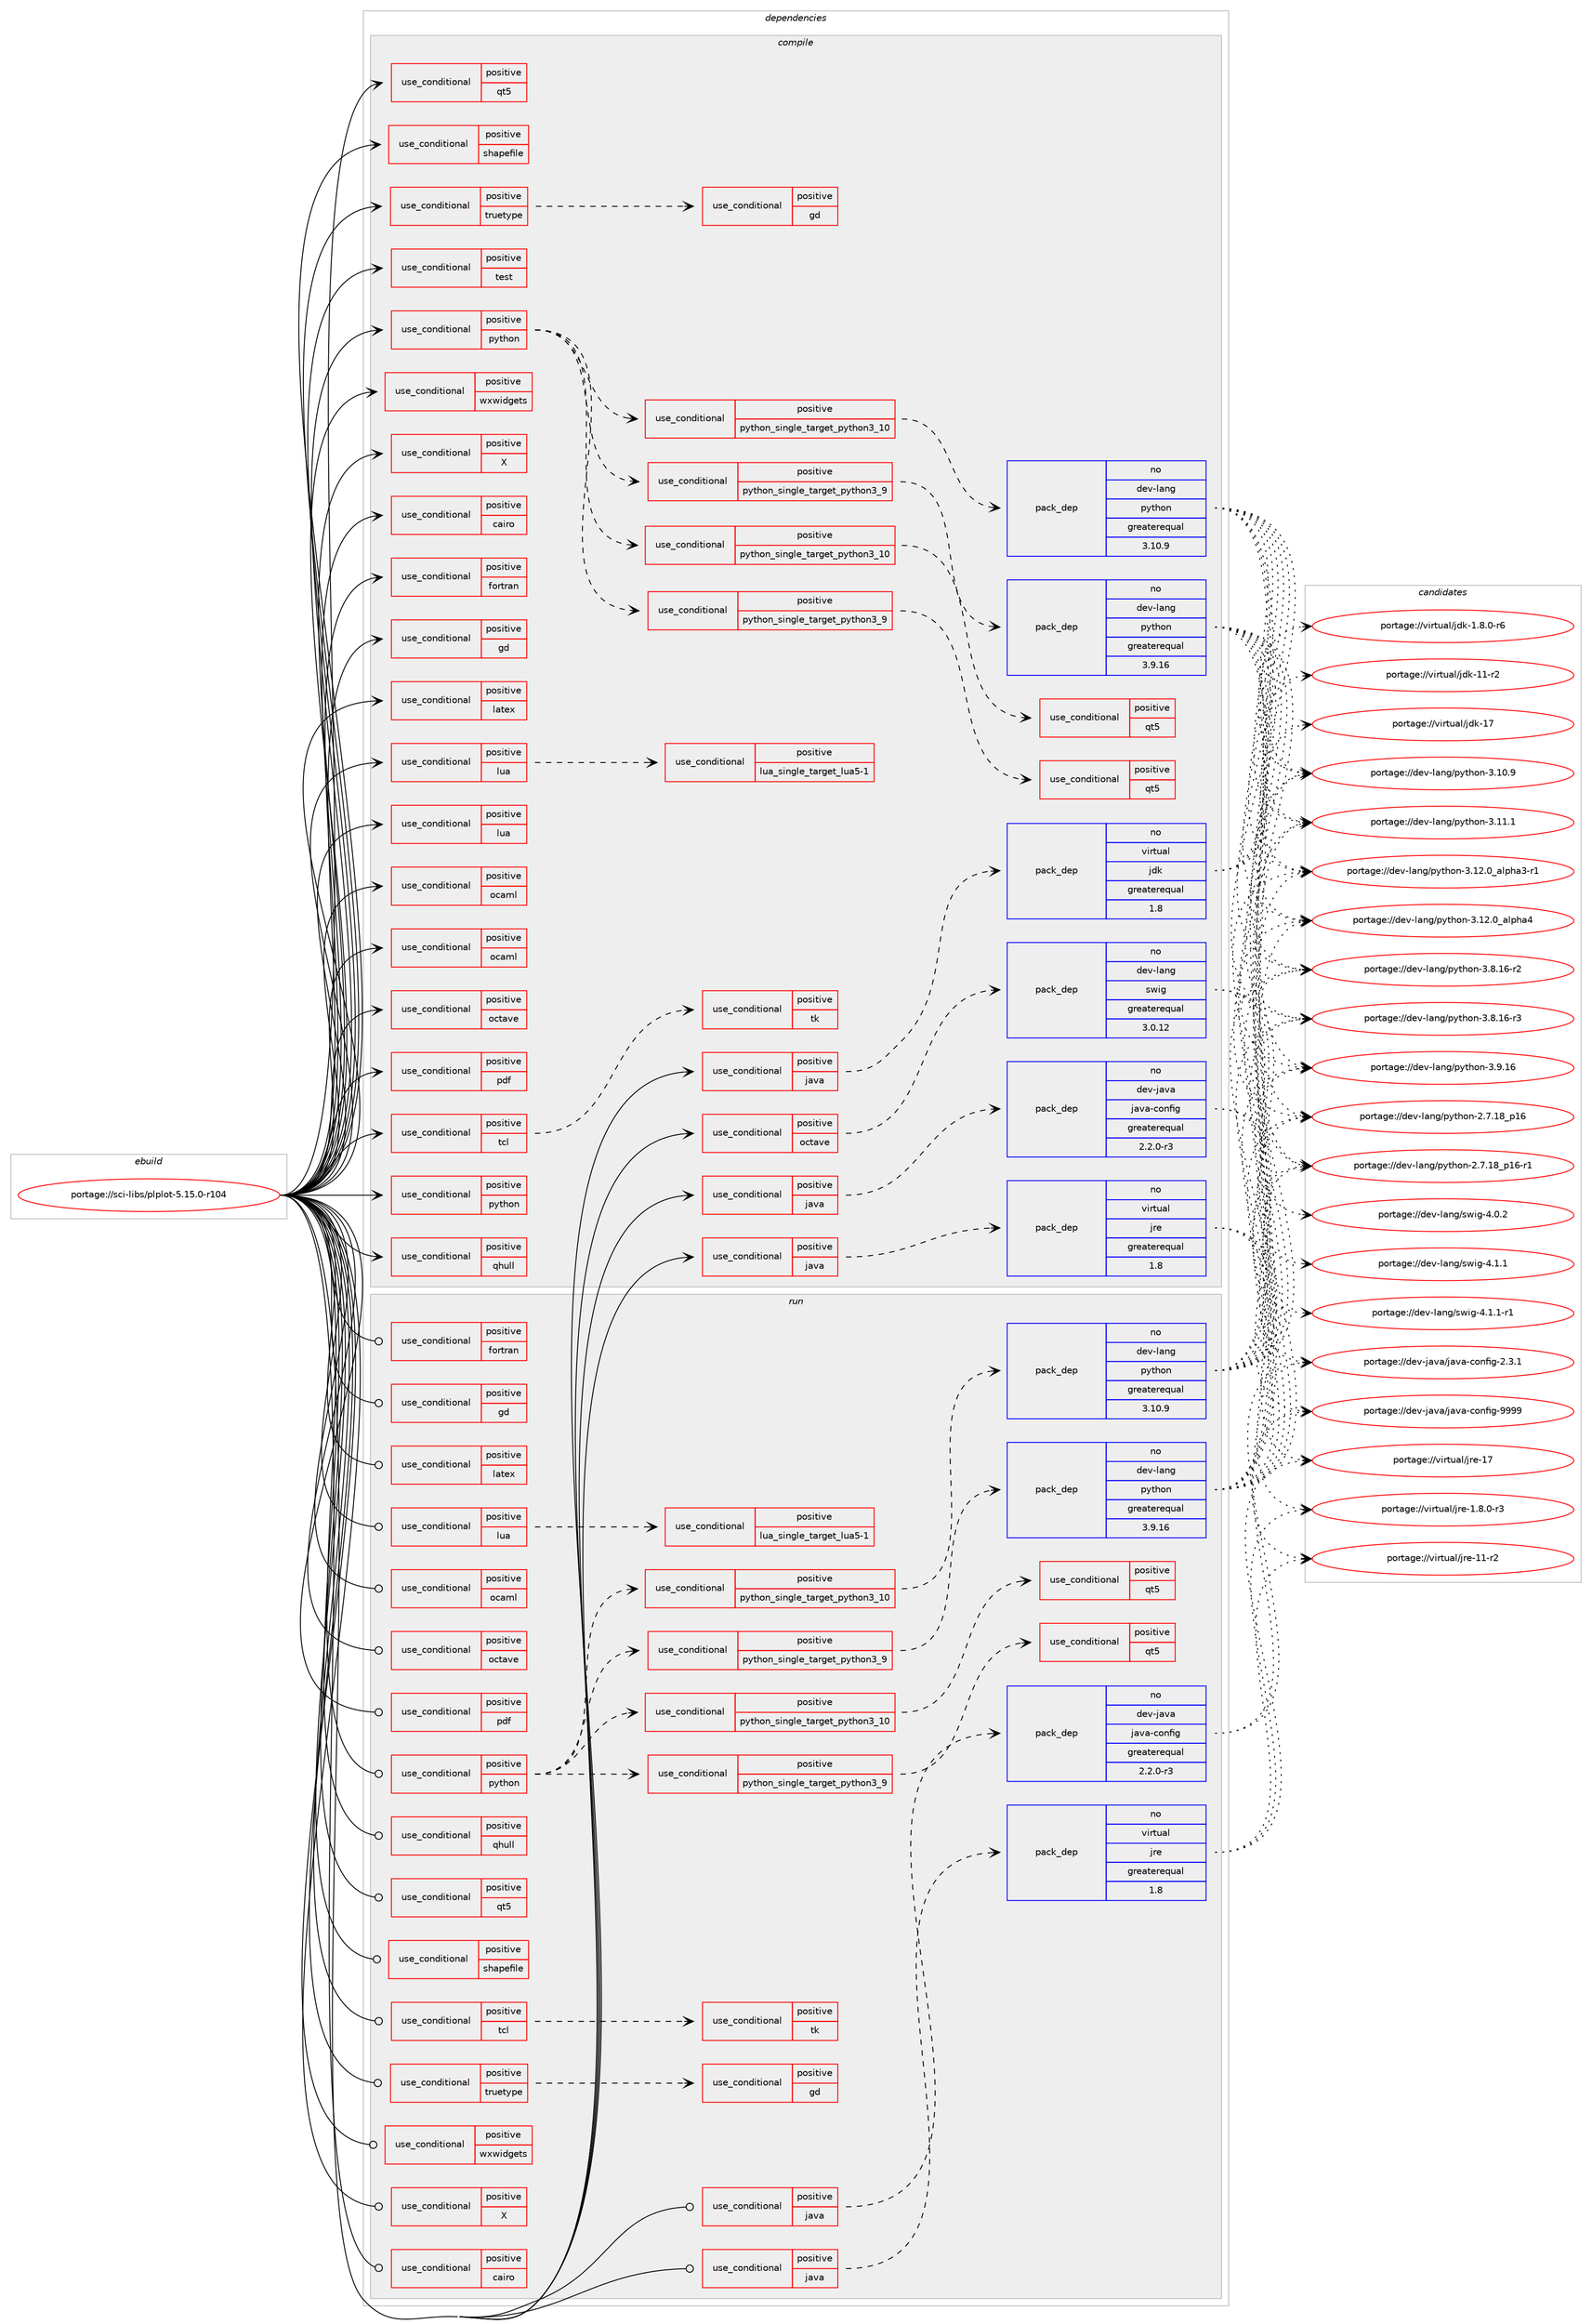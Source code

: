digraph prolog {

# *************
# Graph options
# *************

newrank=true;
concentrate=true;
compound=true;
graph [rankdir=LR,fontname=Helvetica,fontsize=10,ranksep=1.5];#, ranksep=2.5, nodesep=0.2];
edge  [arrowhead=vee];
node  [fontname=Helvetica,fontsize=10];

# **********
# The ebuild
# **********

subgraph cluster_leftcol {
color=gray;
rank=same;
label=<<i>ebuild</i>>;
id [label="portage://sci-libs/plplot-5.15.0-r104", color=red, width=4, href="../sci-libs/plplot-5.15.0-r104.svg"];
}

# ****************
# The dependencies
# ****************

subgraph cluster_midcol {
color=gray;
label=<<i>dependencies</i>>;
subgraph cluster_compile {
fillcolor="#eeeeee";
style=filled;
label=<<i>compile</i>>;
subgraph cond2614 {
dependency4078 [label=<<TABLE BORDER="0" CELLBORDER="1" CELLSPACING="0" CELLPADDING="4"><TR><TD ROWSPAN="3" CELLPADDING="10">use_conditional</TD></TR><TR><TD>positive</TD></TR><TR><TD>X</TD></TR></TABLE>>, shape=none, color=red];
# *** BEGIN UNKNOWN DEPENDENCY TYPE (TODO) ***
# dependency4078 -> package_dependency(portage://sci-libs/plplot-5.15.0-r104,install,no,x11-libs,libX11,none,[,,],[slot(0),equal],[])
# *** END UNKNOWN DEPENDENCY TYPE (TODO) ***

# *** BEGIN UNKNOWN DEPENDENCY TYPE (TODO) ***
# dependency4078 -> package_dependency(portage://sci-libs/plplot-5.15.0-r104,install,no,x11-libs,libXau,none,[,,],[slot(0),equal],[])
# *** END UNKNOWN DEPENDENCY TYPE (TODO) ***

# *** BEGIN UNKNOWN DEPENDENCY TYPE (TODO) ***
# dependency4078 -> package_dependency(portage://sci-libs/plplot-5.15.0-r104,install,no,x11-libs,libXdmcp,none,[,,],[slot(0),equal],[])
# *** END UNKNOWN DEPENDENCY TYPE (TODO) ***

}
id:e -> dependency4078:w [weight=20,style="solid",arrowhead="vee"];
subgraph cond2615 {
dependency4079 [label=<<TABLE BORDER="0" CELLBORDER="1" CELLSPACING="0" CELLPADDING="4"><TR><TD ROWSPAN="3" CELLPADDING="10">use_conditional</TD></TR><TR><TD>positive</TD></TR><TR><TD>cairo</TD></TR></TABLE>>, shape=none, color=red];
# *** BEGIN UNKNOWN DEPENDENCY TYPE (TODO) ***
# dependency4079 -> package_dependency(portage://sci-libs/plplot-5.15.0-r104,install,no,x11-libs,cairo,none,[,,],[slot(0),equal],[use(optenable(svg),positive),use(enable(X),none)])
# *** END UNKNOWN DEPENDENCY TYPE (TODO) ***

}
id:e -> dependency4079:w [weight=20,style="solid",arrowhead="vee"];
subgraph cond2616 {
dependency4080 [label=<<TABLE BORDER="0" CELLBORDER="1" CELLSPACING="0" CELLPADDING="4"><TR><TD ROWSPAN="3" CELLPADDING="10">use_conditional</TD></TR><TR><TD>positive</TD></TR><TR><TD>fortran</TD></TR></TABLE>>, shape=none, color=red];
# *** BEGIN UNKNOWN DEPENDENCY TYPE (TODO) ***
# dependency4080 -> package_dependency(portage://sci-libs/plplot-5.15.0-r104,install,no,virtual,fortran,none,[,,],[],[])
# *** END UNKNOWN DEPENDENCY TYPE (TODO) ***

}
id:e -> dependency4080:w [weight=20,style="solid",arrowhead="vee"];
subgraph cond2617 {
dependency4081 [label=<<TABLE BORDER="0" CELLBORDER="1" CELLSPACING="0" CELLPADDING="4"><TR><TD ROWSPAN="3" CELLPADDING="10">use_conditional</TD></TR><TR><TD>positive</TD></TR><TR><TD>gd</TD></TR></TABLE>>, shape=none, color=red];
# *** BEGIN UNKNOWN DEPENDENCY TYPE (TODO) ***
# dependency4081 -> package_dependency(portage://sci-libs/plplot-5.15.0-r104,install,no,media-libs,gd,none,[,,],[slot(2),equal],[use(optenable(jpeg),none),use(optenable(png),none)])
# *** END UNKNOWN DEPENDENCY TYPE (TODO) ***

}
id:e -> dependency4081:w [weight=20,style="solid",arrowhead="vee"];
subgraph cond2618 {
dependency4082 [label=<<TABLE BORDER="0" CELLBORDER="1" CELLSPACING="0" CELLPADDING="4"><TR><TD ROWSPAN="3" CELLPADDING="10">use_conditional</TD></TR><TR><TD>positive</TD></TR><TR><TD>java</TD></TR></TABLE>>, shape=none, color=red];
subgraph pack1412 {
dependency4083 [label=<<TABLE BORDER="0" CELLBORDER="1" CELLSPACING="0" CELLPADDING="4" WIDTH="220"><TR><TD ROWSPAN="6" CELLPADDING="30">pack_dep</TD></TR><TR><TD WIDTH="110">no</TD></TR><TR><TD>dev-java</TD></TR><TR><TD>java-config</TD></TR><TR><TD>greaterequal</TD></TR><TR><TD>2.2.0-r3</TD></TR></TABLE>>, shape=none, color=blue];
}
dependency4082:e -> dependency4083:w [weight=20,style="dashed",arrowhead="vee"];
}
id:e -> dependency4082:w [weight=20,style="solid",arrowhead="vee"];
subgraph cond2619 {
dependency4084 [label=<<TABLE BORDER="0" CELLBORDER="1" CELLSPACING="0" CELLPADDING="4"><TR><TD ROWSPAN="3" CELLPADDING="10">use_conditional</TD></TR><TR><TD>positive</TD></TR><TR><TD>java</TD></TR></TABLE>>, shape=none, color=red];
subgraph pack1413 {
dependency4085 [label=<<TABLE BORDER="0" CELLBORDER="1" CELLSPACING="0" CELLPADDING="4" WIDTH="220"><TR><TD ROWSPAN="6" CELLPADDING="30">pack_dep</TD></TR><TR><TD WIDTH="110">no</TD></TR><TR><TD>virtual</TD></TR><TR><TD>jdk</TD></TR><TR><TD>greaterequal</TD></TR><TR><TD>1.8</TD></TR></TABLE>>, shape=none, color=blue];
}
dependency4084:e -> dependency4085:w [weight=20,style="dashed",arrowhead="vee"];
# *** BEGIN UNKNOWN DEPENDENCY TYPE (TODO) ***
# dependency4084 -> package_dependency(portage://sci-libs/plplot-5.15.0-r104,install,no,dev-lang,swig,none,[,,],[],[])
# *** END UNKNOWN DEPENDENCY TYPE (TODO) ***

}
id:e -> dependency4084:w [weight=20,style="solid",arrowhead="vee"];
subgraph cond2620 {
dependency4086 [label=<<TABLE BORDER="0" CELLBORDER="1" CELLSPACING="0" CELLPADDING="4"><TR><TD ROWSPAN="3" CELLPADDING="10">use_conditional</TD></TR><TR><TD>positive</TD></TR><TR><TD>java</TD></TR></TABLE>>, shape=none, color=red];
subgraph pack1414 {
dependency4087 [label=<<TABLE BORDER="0" CELLBORDER="1" CELLSPACING="0" CELLPADDING="4" WIDTH="220"><TR><TD ROWSPAN="6" CELLPADDING="30">pack_dep</TD></TR><TR><TD WIDTH="110">no</TD></TR><TR><TD>virtual</TD></TR><TR><TD>jre</TD></TR><TR><TD>greaterequal</TD></TR><TR><TD>1.8</TD></TR></TABLE>>, shape=none, color=blue];
}
dependency4086:e -> dependency4087:w [weight=20,style="dashed",arrowhead="vee"];
}
id:e -> dependency4086:w [weight=20,style="solid",arrowhead="vee"];
subgraph cond2621 {
dependency4088 [label=<<TABLE BORDER="0" CELLBORDER="1" CELLSPACING="0" CELLPADDING="4"><TR><TD ROWSPAN="3" CELLPADDING="10">use_conditional</TD></TR><TR><TD>positive</TD></TR><TR><TD>latex</TD></TR></TABLE>>, shape=none, color=red];
# *** BEGIN UNKNOWN DEPENDENCY TYPE (TODO) ***
# dependency4088 -> package_dependency(portage://sci-libs/plplot-5.15.0-r104,install,no,app-text,ghostscript-gpl,none,[,,],[],[])
# *** END UNKNOWN DEPENDENCY TYPE (TODO) ***

# *** BEGIN UNKNOWN DEPENDENCY TYPE (TODO) ***
# dependency4088 -> package_dependency(portage://sci-libs/plplot-5.15.0-r104,install,no,virtual,latex-base,none,[,,],[],[])
# *** END UNKNOWN DEPENDENCY TYPE (TODO) ***

}
id:e -> dependency4088:w [weight=20,style="solid",arrowhead="vee"];
subgraph cond2622 {
dependency4089 [label=<<TABLE BORDER="0" CELLBORDER="1" CELLSPACING="0" CELLPADDING="4"><TR><TD ROWSPAN="3" CELLPADDING="10">use_conditional</TD></TR><TR><TD>positive</TD></TR><TR><TD>lua</TD></TR></TABLE>>, shape=none, color=red];
subgraph cond2623 {
dependency4090 [label=<<TABLE BORDER="0" CELLBORDER="1" CELLSPACING="0" CELLPADDING="4"><TR><TD ROWSPAN="3" CELLPADDING="10">use_conditional</TD></TR><TR><TD>positive</TD></TR><TR><TD>lua_single_target_lua5-1</TD></TR></TABLE>>, shape=none, color=red];
# *** BEGIN UNKNOWN DEPENDENCY TYPE (TODO) ***
# dependency4090 -> package_dependency(portage://sci-libs/plplot-5.15.0-r104,install,no,dev-lang,lua,none,[,,],[slot(5.1)],[])
# *** END UNKNOWN DEPENDENCY TYPE (TODO) ***

}
dependency4089:e -> dependency4090:w [weight=20,style="dashed",arrowhead="vee"];
}
id:e -> dependency4089:w [weight=20,style="solid",arrowhead="vee"];
subgraph cond2624 {
dependency4091 [label=<<TABLE BORDER="0" CELLBORDER="1" CELLSPACING="0" CELLPADDING="4"><TR><TD ROWSPAN="3" CELLPADDING="10">use_conditional</TD></TR><TR><TD>positive</TD></TR><TR><TD>lua</TD></TR></TABLE>>, shape=none, color=red];
# *** BEGIN UNKNOWN DEPENDENCY TYPE (TODO) ***
# dependency4091 -> package_dependency(portage://sci-libs/plplot-5.15.0-r104,install,no,dev-lang,swig,none,[,,],[],[])
# *** END UNKNOWN DEPENDENCY TYPE (TODO) ***

}
id:e -> dependency4091:w [weight=20,style="solid",arrowhead="vee"];
subgraph cond2625 {
dependency4092 [label=<<TABLE BORDER="0" CELLBORDER="1" CELLSPACING="0" CELLPADDING="4"><TR><TD ROWSPAN="3" CELLPADDING="10">use_conditional</TD></TR><TR><TD>positive</TD></TR><TR><TD>ocaml</TD></TR></TABLE>>, shape=none, color=red];
# *** BEGIN UNKNOWN DEPENDENCY TYPE (TODO) ***
# dependency4092 -> package_dependency(portage://sci-libs/plplot-5.15.0-r104,install,no,dev-lang,ocaml,none,[,,],any_same_slot,[])
# *** END UNKNOWN DEPENDENCY TYPE (TODO) ***

# *** BEGIN UNKNOWN DEPENDENCY TYPE (TODO) ***
# dependency4092 -> package_dependency(portage://sci-libs/plplot-5.15.0-r104,install,no,dev-ml,camlidl,none,[,,],any_same_slot,[])
# *** END UNKNOWN DEPENDENCY TYPE (TODO) ***

}
id:e -> dependency4092:w [weight=20,style="solid",arrowhead="vee"];
subgraph cond2626 {
dependency4093 [label=<<TABLE BORDER="0" CELLBORDER="1" CELLSPACING="0" CELLPADDING="4"><TR><TD ROWSPAN="3" CELLPADDING="10">use_conditional</TD></TR><TR><TD>positive</TD></TR><TR><TD>ocaml</TD></TR></TABLE>>, shape=none, color=red];
# *** BEGIN UNKNOWN DEPENDENCY TYPE (TODO) ***
# dependency4093 -> package_dependency(portage://sci-libs/plplot-5.15.0-r104,install,no,dev-ml,findlib,none,[,,],[],[])
# *** END UNKNOWN DEPENDENCY TYPE (TODO) ***

}
id:e -> dependency4093:w [weight=20,style="solid",arrowhead="vee"];
subgraph cond2627 {
dependency4094 [label=<<TABLE BORDER="0" CELLBORDER="1" CELLSPACING="0" CELLPADDING="4"><TR><TD ROWSPAN="3" CELLPADDING="10">use_conditional</TD></TR><TR><TD>positive</TD></TR><TR><TD>octave</TD></TR></TABLE>>, shape=none, color=red];
subgraph pack1415 {
dependency4095 [label=<<TABLE BORDER="0" CELLBORDER="1" CELLSPACING="0" CELLPADDING="4" WIDTH="220"><TR><TD ROWSPAN="6" CELLPADDING="30">pack_dep</TD></TR><TR><TD WIDTH="110">no</TD></TR><TR><TD>dev-lang</TD></TR><TR><TD>swig</TD></TR><TR><TD>greaterequal</TD></TR><TR><TD>3.0.12</TD></TR></TABLE>>, shape=none, color=blue];
}
dependency4094:e -> dependency4095:w [weight=20,style="dashed",arrowhead="vee"];
}
id:e -> dependency4094:w [weight=20,style="solid",arrowhead="vee"];
subgraph cond2628 {
dependency4096 [label=<<TABLE BORDER="0" CELLBORDER="1" CELLSPACING="0" CELLPADDING="4"><TR><TD ROWSPAN="3" CELLPADDING="10">use_conditional</TD></TR><TR><TD>positive</TD></TR><TR><TD>octave</TD></TR></TABLE>>, shape=none, color=red];
# *** BEGIN UNKNOWN DEPENDENCY TYPE (TODO) ***
# dependency4096 -> package_dependency(portage://sci-libs/plplot-5.15.0-r104,install,no,sci-mathematics,octave,none,[,,],[slot(0),equal],[])
# *** END UNKNOWN DEPENDENCY TYPE (TODO) ***

}
id:e -> dependency4096:w [weight=20,style="solid",arrowhead="vee"];
subgraph cond2629 {
dependency4097 [label=<<TABLE BORDER="0" CELLBORDER="1" CELLSPACING="0" CELLPADDING="4"><TR><TD ROWSPAN="3" CELLPADDING="10">use_conditional</TD></TR><TR><TD>positive</TD></TR><TR><TD>pdf</TD></TR></TABLE>>, shape=none, color=red];
# *** BEGIN UNKNOWN DEPENDENCY TYPE (TODO) ***
# dependency4097 -> package_dependency(portage://sci-libs/plplot-5.15.0-r104,install,no,media-libs,libharu,none,[,,],[slot(0),equal],[])
# *** END UNKNOWN DEPENDENCY TYPE (TODO) ***

}
id:e -> dependency4097:w [weight=20,style="solid",arrowhead="vee"];
subgraph cond2630 {
dependency4098 [label=<<TABLE BORDER="0" CELLBORDER="1" CELLSPACING="0" CELLPADDING="4"><TR><TD ROWSPAN="3" CELLPADDING="10">use_conditional</TD></TR><TR><TD>positive</TD></TR><TR><TD>python</TD></TR></TABLE>>, shape=none, color=red];
subgraph cond2631 {
dependency4099 [label=<<TABLE BORDER="0" CELLBORDER="1" CELLSPACING="0" CELLPADDING="4"><TR><TD ROWSPAN="3" CELLPADDING="10">use_conditional</TD></TR><TR><TD>positive</TD></TR><TR><TD>python_single_target_python3_9</TD></TR></TABLE>>, shape=none, color=red];
subgraph pack1416 {
dependency4100 [label=<<TABLE BORDER="0" CELLBORDER="1" CELLSPACING="0" CELLPADDING="4" WIDTH="220"><TR><TD ROWSPAN="6" CELLPADDING="30">pack_dep</TD></TR><TR><TD WIDTH="110">no</TD></TR><TR><TD>dev-lang</TD></TR><TR><TD>python</TD></TR><TR><TD>greaterequal</TD></TR><TR><TD>3.9.16</TD></TR></TABLE>>, shape=none, color=blue];
}
dependency4099:e -> dependency4100:w [weight=20,style="dashed",arrowhead="vee"];
}
dependency4098:e -> dependency4099:w [weight=20,style="dashed",arrowhead="vee"];
subgraph cond2632 {
dependency4101 [label=<<TABLE BORDER="0" CELLBORDER="1" CELLSPACING="0" CELLPADDING="4"><TR><TD ROWSPAN="3" CELLPADDING="10">use_conditional</TD></TR><TR><TD>positive</TD></TR><TR><TD>python_single_target_python3_10</TD></TR></TABLE>>, shape=none, color=red];
subgraph pack1417 {
dependency4102 [label=<<TABLE BORDER="0" CELLBORDER="1" CELLSPACING="0" CELLPADDING="4" WIDTH="220"><TR><TD ROWSPAN="6" CELLPADDING="30">pack_dep</TD></TR><TR><TD WIDTH="110">no</TD></TR><TR><TD>dev-lang</TD></TR><TR><TD>python</TD></TR><TR><TD>greaterequal</TD></TR><TR><TD>3.10.9</TD></TR></TABLE>>, shape=none, color=blue];
}
dependency4101:e -> dependency4102:w [weight=20,style="dashed",arrowhead="vee"];
}
dependency4098:e -> dependency4101:w [weight=20,style="dashed",arrowhead="vee"];
subgraph cond2633 {
dependency4103 [label=<<TABLE BORDER="0" CELLBORDER="1" CELLSPACING="0" CELLPADDING="4"><TR><TD ROWSPAN="3" CELLPADDING="10">use_conditional</TD></TR><TR><TD>positive</TD></TR><TR><TD>python_single_target_python3_9</TD></TR></TABLE>>, shape=none, color=red];
# *** BEGIN UNKNOWN DEPENDENCY TYPE (TODO) ***
# dependency4103 -> package_dependency(portage://sci-libs/plplot-5.15.0-r104,install,no,dev-python,numpy,none,[,,],[],[use(enable(python_targets_python3_9),negative)])
# *** END UNKNOWN DEPENDENCY TYPE (TODO) ***

subgraph cond2634 {
dependency4104 [label=<<TABLE BORDER="0" CELLBORDER="1" CELLSPACING="0" CELLPADDING="4"><TR><TD ROWSPAN="3" CELLPADDING="10">use_conditional</TD></TR><TR><TD>positive</TD></TR><TR><TD>qt5</TD></TR></TABLE>>, shape=none, color=red];
# *** BEGIN UNKNOWN DEPENDENCY TYPE (TODO) ***
# dependency4104 -> package_dependency(portage://sci-libs/plplot-5.15.0-r104,install,no,dev-python,PyQt5,none,[,,],[],[use(enable(python_targets_python3_9),negative)])
# *** END UNKNOWN DEPENDENCY TYPE (TODO) ***

}
dependency4103:e -> dependency4104:w [weight=20,style="dashed",arrowhead="vee"];
}
dependency4098:e -> dependency4103:w [weight=20,style="dashed",arrowhead="vee"];
subgraph cond2635 {
dependency4105 [label=<<TABLE BORDER="0" CELLBORDER="1" CELLSPACING="0" CELLPADDING="4"><TR><TD ROWSPAN="3" CELLPADDING="10">use_conditional</TD></TR><TR><TD>positive</TD></TR><TR><TD>python_single_target_python3_10</TD></TR></TABLE>>, shape=none, color=red];
# *** BEGIN UNKNOWN DEPENDENCY TYPE (TODO) ***
# dependency4105 -> package_dependency(portage://sci-libs/plplot-5.15.0-r104,install,no,dev-python,numpy,none,[,,],[],[use(enable(python_targets_python3_10),negative)])
# *** END UNKNOWN DEPENDENCY TYPE (TODO) ***

subgraph cond2636 {
dependency4106 [label=<<TABLE BORDER="0" CELLBORDER="1" CELLSPACING="0" CELLPADDING="4"><TR><TD ROWSPAN="3" CELLPADDING="10">use_conditional</TD></TR><TR><TD>positive</TD></TR><TR><TD>qt5</TD></TR></TABLE>>, shape=none, color=red];
# *** BEGIN UNKNOWN DEPENDENCY TYPE (TODO) ***
# dependency4106 -> package_dependency(portage://sci-libs/plplot-5.15.0-r104,install,no,dev-python,PyQt5,none,[,,],[],[use(enable(python_targets_python3_10),negative)])
# *** END UNKNOWN DEPENDENCY TYPE (TODO) ***

}
dependency4105:e -> dependency4106:w [weight=20,style="dashed",arrowhead="vee"];
}
dependency4098:e -> dependency4105:w [weight=20,style="dashed",arrowhead="vee"];
}
id:e -> dependency4098:w [weight=20,style="solid",arrowhead="vee"];
subgraph cond2637 {
dependency4107 [label=<<TABLE BORDER="0" CELLBORDER="1" CELLSPACING="0" CELLPADDING="4"><TR><TD ROWSPAN="3" CELLPADDING="10">use_conditional</TD></TR><TR><TD>positive</TD></TR><TR><TD>python</TD></TR></TABLE>>, shape=none, color=red];
# *** BEGIN UNKNOWN DEPENDENCY TYPE (TODO) ***
# dependency4107 -> package_dependency(portage://sci-libs/plplot-5.15.0-r104,install,no,dev-lang,swig,none,[,,],[],[])
# *** END UNKNOWN DEPENDENCY TYPE (TODO) ***

}
id:e -> dependency4107:w [weight=20,style="solid",arrowhead="vee"];
subgraph cond2638 {
dependency4108 [label=<<TABLE BORDER="0" CELLBORDER="1" CELLSPACING="0" CELLPADDING="4"><TR><TD ROWSPAN="3" CELLPADDING="10">use_conditional</TD></TR><TR><TD>positive</TD></TR><TR><TD>qhull</TD></TR></TABLE>>, shape=none, color=red];
# *** BEGIN UNKNOWN DEPENDENCY TYPE (TODO) ***
# dependency4108 -> package_dependency(portage://sci-libs/plplot-5.15.0-r104,install,no,media-libs,qhull,none,[,,],[slot(0),equal],[])
# *** END UNKNOWN DEPENDENCY TYPE (TODO) ***

}
id:e -> dependency4108:w [weight=20,style="solid",arrowhead="vee"];
subgraph cond2639 {
dependency4109 [label=<<TABLE BORDER="0" CELLBORDER="1" CELLSPACING="0" CELLPADDING="4"><TR><TD ROWSPAN="3" CELLPADDING="10">use_conditional</TD></TR><TR><TD>positive</TD></TR><TR><TD>qt5</TD></TR></TABLE>>, shape=none, color=red];
# *** BEGIN UNKNOWN DEPENDENCY TYPE (TODO) ***
# dependency4109 -> package_dependency(portage://sci-libs/plplot-5.15.0-r104,install,no,dev-qt,qtgui,none,[,,],[slot(5)],[])
# *** END UNKNOWN DEPENDENCY TYPE (TODO) ***

# *** BEGIN UNKNOWN DEPENDENCY TYPE (TODO) ***
# dependency4109 -> package_dependency(portage://sci-libs/plplot-5.15.0-r104,install,no,dev-qt,qtsvg,none,[,,],[slot(5)],[])
# *** END UNKNOWN DEPENDENCY TYPE (TODO) ***

# *** BEGIN UNKNOWN DEPENDENCY TYPE (TODO) ***
# dependency4109 -> package_dependency(portage://sci-libs/plplot-5.15.0-r104,install,no,dev-qt,qtprintsupport,none,[,,],[slot(5)],[])
# *** END UNKNOWN DEPENDENCY TYPE (TODO) ***

}
id:e -> dependency4109:w [weight=20,style="solid",arrowhead="vee"];
subgraph cond2640 {
dependency4110 [label=<<TABLE BORDER="0" CELLBORDER="1" CELLSPACING="0" CELLPADDING="4"><TR><TD ROWSPAN="3" CELLPADDING="10">use_conditional</TD></TR><TR><TD>positive</TD></TR><TR><TD>shapefile</TD></TR></TABLE>>, shape=none, color=red];
# *** BEGIN UNKNOWN DEPENDENCY TYPE (TODO) ***
# dependency4110 -> package_dependency(portage://sci-libs/plplot-5.15.0-r104,install,no,sci-libs,shapelib,none,[,,],[slot(0),equal],[])
# *** END UNKNOWN DEPENDENCY TYPE (TODO) ***

}
id:e -> dependency4110:w [weight=20,style="solid",arrowhead="vee"];
subgraph cond2641 {
dependency4111 [label=<<TABLE BORDER="0" CELLBORDER="1" CELLSPACING="0" CELLPADDING="4"><TR><TD ROWSPAN="3" CELLPADDING="10">use_conditional</TD></TR><TR><TD>positive</TD></TR><TR><TD>tcl</TD></TR></TABLE>>, shape=none, color=red];
# *** BEGIN UNKNOWN DEPENDENCY TYPE (TODO) ***
# dependency4111 -> package_dependency(portage://sci-libs/plplot-5.15.0-r104,install,no,dev-lang,tcl,none,[,,],[slot(0),equal],[])
# *** END UNKNOWN DEPENDENCY TYPE (TODO) ***

# *** BEGIN UNKNOWN DEPENDENCY TYPE (TODO) ***
# dependency4111 -> package_dependency(portage://sci-libs/plplot-5.15.0-r104,install,no,dev-tcltk,itcl,none,[,,],[slot(0),equal],[])
# *** END UNKNOWN DEPENDENCY TYPE (TODO) ***

subgraph cond2642 {
dependency4112 [label=<<TABLE BORDER="0" CELLBORDER="1" CELLSPACING="0" CELLPADDING="4"><TR><TD ROWSPAN="3" CELLPADDING="10">use_conditional</TD></TR><TR><TD>positive</TD></TR><TR><TD>tk</TD></TR></TABLE>>, shape=none, color=red];
# *** BEGIN UNKNOWN DEPENDENCY TYPE (TODO) ***
# dependency4112 -> package_dependency(portage://sci-libs/plplot-5.15.0-r104,install,no,dev-lang,tk,none,[,,],[slot(0),equal],[])
# *** END UNKNOWN DEPENDENCY TYPE (TODO) ***

# *** BEGIN UNKNOWN DEPENDENCY TYPE (TODO) ***
# dependency4112 -> package_dependency(portage://sci-libs/plplot-5.15.0-r104,install,no,dev-tcltk,itk,none,[,,],[],[])
# *** END UNKNOWN DEPENDENCY TYPE (TODO) ***

}
dependency4111:e -> dependency4112:w [weight=20,style="dashed",arrowhead="vee"];
}
id:e -> dependency4111:w [weight=20,style="solid",arrowhead="vee"];
subgraph cond2643 {
dependency4113 [label=<<TABLE BORDER="0" CELLBORDER="1" CELLSPACING="0" CELLPADDING="4"><TR><TD ROWSPAN="3" CELLPADDING="10">use_conditional</TD></TR><TR><TD>positive</TD></TR><TR><TD>test</TD></TR></TABLE>>, shape=none, color=red];
# *** BEGIN UNKNOWN DEPENDENCY TYPE (TODO) ***
# dependency4113 -> package_dependency(portage://sci-libs/plplot-5.15.0-r104,install,no,media-fonts,font-misc-misc,none,[,,],[],[])
# *** END UNKNOWN DEPENDENCY TYPE (TODO) ***

# *** BEGIN UNKNOWN DEPENDENCY TYPE (TODO) ***
# dependency4113 -> package_dependency(portage://sci-libs/plplot-5.15.0-r104,install,no,media-fonts,font-cursor-misc,none,[,,],[],[])
# *** END UNKNOWN DEPENDENCY TYPE (TODO) ***

}
id:e -> dependency4113:w [weight=20,style="solid",arrowhead="vee"];
subgraph cond2644 {
dependency4114 [label=<<TABLE BORDER="0" CELLBORDER="1" CELLSPACING="0" CELLPADDING="4"><TR><TD ROWSPAN="3" CELLPADDING="10">use_conditional</TD></TR><TR><TD>positive</TD></TR><TR><TD>truetype</TD></TR></TABLE>>, shape=none, color=red];
# *** BEGIN UNKNOWN DEPENDENCY TYPE (TODO) ***
# dependency4114 -> package_dependency(portage://sci-libs/plplot-5.15.0-r104,install,no,media-fonts,freefont,none,[,,],[],[])
# *** END UNKNOWN DEPENDENCY TYPE (TODO) ***

# *** BEGIN UNKNOWN DEPENDENCY TYPE (TODO) ***
# dependency4114 -> package_dependency(portage://sci-libs/plplot-5.15.0-r104,install,no,media-libs,lasi,none,[,,],[slot(0),equal],[])
# *** END UNKNOWN DEPENDENCY TYPE (TODO) ***

subgraph cond2645 {
dependency4115 [label=<<TABLE BORDER="0" CELLBORDER="1" CELLSPACING="0" CELLPADDING="4"><TR><TD ROWSPAN="3" CELLPADDING="10">use_conditional</TD></TR><TR><TD>positive</TD></TR><TR><TD>gd</TD></TR></TABLE>>, shape=none, color=red];
# *** BEGIN UNKNOWN DEPENDENCY TYPE (TODO) ***
# dependency4115 -> package_dependency(portage://sci-libs/plplot-5.15.0-r104,install,no,media-libs,gd,none,[,,],[slot(2),equal],[use(enable(truetype),none)])
# *** END UNKNOWN DEPENDENCY TYPE (TODO) ***

}
dependency4114:e -> dependency4115:w [weight=20,style="dashed",arrowhead="vee"];
}
id:e -> dependency4114:w [weight=20,style="solid",arrowhead="vee"];
subgraph cond2646 {
dependency4116 [label=<<TABLE BORDER="0" CELLBORDER="1" CELLSPACING="0" CELLPADDING="4"><TR><TD ROWSPAN="3" CELLPADDING="10">use_conditional</TD></TR><TR><TD>positive</TD></TR><TR><TD>wxwidgets</TD></TR></TABLE>>, shape=none, color=red];
# *** BEGIN UNKNOWN DEPENDENCY TYPE (TODO) ***
# dependency4116 -> package_dependency(portage://sci-libs/plplot-5.15.0-r104,install,no,x11-libs,wxGTK,none,[,,],[slot(3.0-gtk3),equal],[use(enable(X),none)])
# *** END UNKNOWN DEPENDENCY TYPE (TODO) ***

# *** BEGIN UNKNOWN DEPENDENCY TYPE (TODO) ***
# dependency4116 -> package_dependency(portage://sci-libs/plplot-5.15.0-r104,install,no,x11-libs,agg,none,[,,],[slot(0),equal],[use(optenable(truetype),none)])
# *** END UNKNOWN DEPENDENCY TYPE (TODO) ***

}
id:e -> dependency4116:w [weight=20,style="solid",arrowhead="vee"];
# *** BEGIN UNKNOWN DEPENDENCY TYPE (TODO) ***
# id -> package_dependency(portage://sci-libs/plplot-5.15.0-r104,install,no,virtual,pkgconfig,none,[,,],[],[])
# *** END UNKNOWN DEPENDENCY TYPE (TODO) ***

}
subgraph cluster_compileandrun {
fillcolor="#eeeeee";
style=filled;
label=<<i>compile and run</i>>;
}
subgraph cluster_run {
fillcolor="#eeeeee";
style=filled;
label=<<i>run</i>>;
subgraph cond2647 {
dependency4117 [label=<<TABLE BORDER="0" CELLBORDER="1" CELLSPACING="0" CELLPADDING="4"><TR><TD ROWSPAN="3" CELLPADDING="10">use_conditional</TD></TR><TR><TD>positive</TD></TR><TR><TD>X</TD></TR></TABLE>>, shape=none, color=red];
# *** BEGIN UNKNOWN DEPENDENCY TYPE (TODO) ***
# dependency4117 -> package_dependency(portage://sci-libs/plplot-5.15.0-r104,run,no,x11-libs,libX11,none,[,,],[slot(0),equal],[])
# *** END UNKNOWN DEPENDENCY TYPE (TODO) ***

# *** BEGIN UNKNOWN DEPENDENCY TYPE (TODO) ***
# dependency4117 -> package_dependency(portage://sci-libs/plplot-5.15.0-r104,run,no,x11-libs,libXau,none,[,,],[slot(0),equal],[])
# *** END UNKNOWN DEPENDENCY TYPE (TODO) ***

# *** BEGIN UNKNOWN DEPENDENCY TYPE (TODO) ***
# dependency4117 -> package_dependency(portage://sci-libs/plplot-5.15.0-r104,run,no,x11-libs,libXdmcp,none,[,,],[slot(0),equal],[])
# *** END UNKNOWN DEPENDENCY TYPE (TODO) ***

}
id:e -> dependency4117:w [weight=20,style="solid",arrowhead="odot"];
subgraph cond2648 {
dependency4118 [label=<<TABLE BORDER="0" CELLBORDER="1" CELLSPACING="0" CELLPADDING="4"><TR><TD ROWSPAN="3" CELLPADDING="10">use_conditional</TD></TR><TR><TD>positive</TD></TR><TR><TD>cairo</TD></TR></TABLE>>, shape=none, color=red];
# *** BEGIN UNKNOWN DEPENDENCY TYPE (TODO) ***
# dependency4118 -> package_dependency(portage://sci-libs/plplot-5.15.0-r104,run,no,x11-libs,cairo,none,[,,],[slot(0),equal],[use(optenable(svg),positive),use(enable(X),none)])
# *** END UNKNOWN DEPENDENCY TYPE (TODO) ***

}
id:e -> dependency4118:w [weight=20,style="solid",arrowhead="odot"];
subgraph cond2649 {
dependency4119 [label=<<TABLE BORDER="0" CELLBORDER="1" CELLSPACING="0" CELLPADDING="4"><TR><TD ROWSPAN="3" CELLPADDING="10">use_conditional</TD></TR><TR><TD>positive</TD></TR><TR><TD>fortran</TD></TR></TABLE>>, shape=none, color=red];
# *** BEGIN UNKNOWN DEPENDENCY TYPE (TODO) ***
# dependency4119 -> package_dependency(portage://sci-libs/plplot-5.15.0-r104,run,no,virtual,fortran,none,[,,],[],[])
# *** END UNKNOWN DEPENDENCY TYPE (TODO) ***

}
id:e -> dependency4119:w [weight=20,style="solid",arrowhead="odot"];
subgraph cond2650 {
dependency4120 [label=<<TABLE BORDER="0" CELLBORDER="1" CELLSPACING="0" CELLPADDING="4"><TR><TD ROWSPAN="3" CELLPADDING="10">use_conditional</TD></TR><TR><TD>positive</TD></TR><TR><TD>gd</TD></TR></TABLE>>, shape=none, color=red];
# *** BEGIN UNKNOWN DEPENDENCY TYPE (TODO) ***
# dependency4120 -> package_dependency(portage://sci-libs/plplot-5.15.0-r104,run,no,media-libs,gd,none,[,,],[slot(2),equal],[use(optenable(jpeg),none),use(optenable(png),none)])
# *** END UNKNOWN DEPENDENCY TYPE (TODO) ***

}
id:e -> dependency4120:w [weight=20,style="solid",arrowhead="odot"];
subgraph cond2651 {
dependency4121 [label=<<TABLE BORDER="0" CELLBORDER="1" CELLSPACING="0" CELLPADDING="4"><TR><TD ROWSPAN="3" CELLPADDING="10">use_conditional</TD></TR><TR><TD>positive</TD></TR><TR><TD>java</TD></TR></TABLE>>, shape=none, color=red];
subgraph pack1418 {
dependency4122 [label=<<TABLE BORDER="0" CELLBORDER="1" CELLSPACING="0" CELLPADDING="4" WIDTH="220"><TR><TD ROWSPAN="6" CELLPADDING="30">pack_dep</TD></TR><TR><TD WIDTH="110">no</TD></TR><TR><TD>dev-java</TD></TR><TR><TD>java-config</TD></TR><TR><TD>greaterequal</TD></TR><TR><TD>2.2.0-r3</TD></TR></TABLE>>, shape=none, color=blue];
}
dependency4121:e -> dependency4122:w [weight=20,style="dashed",arrowhead="vee"];
}
id:e -> dependency4121:w [weight=20,style="solid",arrowhead="odot"];
subgraph cond2652 {
dependency4123 [label=<<TABLE BORDER="0" CELLBORDER="1" CELLSPACING="0" CELLPADDING="4"><TR><TD ROWSPAN="3" CELLPADDING="10">use_conditional</TD></TR><TR><TD>positive</TD></TR><TR><TD>java</TD></TR></TABLE>>, shape=none, color=red];
subgraph pack1419 {
dependency4124 [label=<<TABLE BORDER="0" CELLBORDER="1" CELLSPACING="0" CELLPADDING="4" WIDTH="220"><TR><TD ROWSPAN="6" CELLPADDING="30">pack_dep</TD></TR><TR><TD WIDTH="110">no</TD></TR><TR><TD>virtual</TD></TR><TR><TD>jre</TD></TR><TR><TD>greaterequal</TD></TR><TR><TD>1.8</TD></TR></TABLE>>, shape=none, color=blue];
}
dependency4123:e -> dependency4124:w [weight=20,style="dashed",arrowhead="vee"];
}
id:e -> dependency4123:w [weight=20,style="solid",arrowhead="odot"];
subgraph cond2653 {
dependency4125 [label=<<TABLE BORDER="0" CELLBORDER="1" CELLSPACING="0" CELLPADDING="4"><TR><TD ROWSPAN="3" CELLPADDING="10">use_conditional</TD></TR><TR><TD>positive</TD></TR><TR><TD>latex</TD></TR></TABLE>>, shape=none, color=red];
# *** BEGIN UNKNOWN DEPENDENCY TYPE (TODO) ***
# dependency4125 -> package_dependency(portage://sci-libs/plplot-5.15.0-r104,run,no,app-text,ghostscript-gpl,none,[,,],[],[])
# *** END UNKNOWN DEPENDENCY TYPE (TODO) ***

# *** BEGIN UNKNOWN DEPENDENCY TYPE (TODO) ***
# dependency4125 -> package_dependency(portage://sci-libs/plplot-5.15.0-r104,run,no,virtual,latex-base,none,[,,],[],[])
# *** END UNKNOWN DEPENDENCY TYPE (TODO) ***

}
id:e -> dependency4125:w [weight=20,style="solid",arrowhead="odot"];
subgraph cond2654 {
dependency4126 [label=<<TABLE BORDER="0" CELLBORDER="1" CELLSPACING="0" CELLPADDING="4"><TR><TD ROWSPAN="3" CELLPADDING="10">use_conditional</TD></TR><TR><TD>positive</TD></TR><TR><TD>lua</TD></TR></TABLE>>, shape=none, color=red];
subgraph cond2655 {
dependency4127 [label=<<TABLE BORDER="0" CELLBORDER="1" CELLSPACING="0" CELLPADDING="4"><TR><TD ROWSPAN="3" CELLPADDING="10">use_conditional</TD></TR><TR><TD>positive</TD></TR><TR><TD>lua_single_target_lua5-1</TD></TR></TABLE>>, shape=none, color=red];
# *** BEGIN UNKNOWN DEPENDENCY TYPE (TODO) ***
# dependency4127 -> package_dependency(portage://sci-libs/plplot-5.15.0-r104,run,no,dev-lang,lua,none,[,,],[slot(5.1)],[])
# *** END UNKNOWN DEPENDENCY TYPE (TODO) ***

}
dependency4126:e -> dependency4127:w [weight=20,style="dashed",arrowhead="vee"];
}
id:e -> dependency4126:w [weight=20,style="solid",arrowhead="odot"];
subgraph cond2656 {
dependency4128 [label=<<TABLE BORDER="0" CELLBORDER="1" CELLSPACING="0" CELLPADDING="4"><TR><TD ROWSPAN="3" CELLPADDING="10">use_conditional</TD></TR><TR><TD>positive</TD></TR><TR><TD>ocaml</TD></TR></TABLE>>, shape=none, color=red];
# *** BEGIN UNKNOWN DEPENDENCY TYPE (TODO) ***
# dependency4128 -> package_dependency(portage://sci-libs/plplot-5.15.0-r104,run,no,dev-lang,ocaml,none,[,,],any_same_slot,[])
# *** END UNKNOWN DEPENDENCY TYPE (TODO) ***

# *** BEGIN UNKNOWN DEPENDENCY TYPE (TODO) ***
# dependency4128 -> package_dependency(portage://sci-libs/plplot-5.15.0-r104,run,no,dev-ml,camlidl,none,[,,],any_same_slot,[])
# *** END UNKNOWN DEPENDENCY TYPE (TODO) ***

}
id:e -> dependency4128:w [weight=20,style="solid",arrowhead="odot"];
subgraph cond2657 {
dependency4129 [label=<<TABLE BORDER="0" CELLBORDER="1" CELLSPACING="0" CELLPADDING="4"><TR><TD ROWSPAN="3" CELLPADDING="10">use_conditional</TD></TR><TR><TD>positive</TD></TR><TR><TD>octave</TD></TR></TABLE>>, shape=none, color=red];
# *** BEGIN UNKNOWN DEPENDENCY TYPE (TODO) ***
# dependency4129 -> package_dependency(portage://sci-libs/plplot-5.15.0-r104,run,no,sci-mathematics,octave,none,[,,],[slot(0),equal],[])
# *** END UNKNOWN DEPENDENCY TYPE (TODO) ***

}
id:e -> dependency4129:w [weight=20,style="solid",arrowhead="odot"];
subgraph cond2658 {
dependency4130 [label=<<TABLE BORDER="0" CELLBORDER="1" CELLSPACING="0" CELLPADDING="4"><TR><TD ROWSPAN="3" CELLPADDING="10">use_conditional</TD></TR><TR><TD>positive</TD></TR><TR><TD>pdf</TD></TR></TABLE>>, shape=none, color=red];
# *** BEGIN UNKNOWN DEPENDENCY TYPE (TODO) ***
# dependency4130 -> package_dependency(portage://sci-libs/plplot-5.15.0-r104,run,no,media-libs,libharu,none,[,,],[slot(0),equal],[])
# *** END UNKNOWN DEPENDENCY TYPE (TODO) ***

}
id:e -> dependency4130:w [weight=20,style="solid",arrowhead="odot"];
subgraph cond2659 {
dependency4131 [label=<<TABLE BORDER="0" CELLBORDER="1" CELLSPACING="0" CELLPADDING="4"><TR><TD ROWSPAN="3" CELLPADDING="10">use_conditional</TD></TR><TR><TD>positive</TD></TR><TR><TD>python</TD></TR></TABLE>>, shape=none, color=red];
subgraph cond2660 {
dependency4132 [label=<<TABLE BORDER="0" CELLBORDER="1" CELLSPACING="0" CELLPADDING="4"><TR><TD ROWSPAN="3" CELLPADDING="10">use_conditional</TD></TR><TR><TD>positive</TD></TR><TR><TD>python_single_target_python3_9</TD></TR></TABLE>>, shape=none, color=red];
subgraph pack1420 {
dependency4133 [label=<<TABLE BORDER="0" CELLBORDER="1" CELLSPACING="0" CELLPADDING="4" WIDTH="220"><TR><TD ROWSPAN="6" CELLPADDING="30">pack_dep</TD></TR><TR><TD WIDTH="110">no</TD></TR><TR><TD>dev-lang</TD></TR><TR><TD>python</TD></TR><TR><TD>greaterequal</TD></TR><TR><TD>3.9.16</TD></TR></TABLE>>, shape=none, color=blue];
}
dependency4132:e -> dependency4133:w [weight=20,style="dashed",arrowhead="vee"];
}
dependency4131:e -> dependency4132:w [weight=20,style="dashed",arrowhead="vee"];
subgraph cond2661 {
dependency4134 [label=<<TABLE BORDER="0" CELLBORDER="1" CELLSPACING="0" CELLPADDING="4"><TR><TD ROWSPAN="3" CELLPADDING="10">use_conditional</TD></TR><TR><TD>positive</TD></TR><TR><TD>python_single_target_python3_10</TD></TR></TABLE>>, shape=none, color=red];
subgraph pack1421 {
dependency4135 [label=<<TABLE BORDER="0" CELLBORDER="1" CELLSPACING="0" CELLPADDING="4" WIDTH="220"><TR><TD ROWSPAN="6" CELLPADDING="30">pack_dep</TD></TR><TR><TD WIDTH="110">no</TD></TR><TR><TD>dev-lang</TD></TR><TR><TD>python</TD></TR><TR><TD>greaterequal</TD></TR><TR><TD>3.10.9</TD></TR></TABLE>>, shape=none, color=blue];
}
dependency4134:e -> dependency4135:w [weight=20,style="dashed",arrowhead="vee"];
}
dependency4131:e -> dependency4134:w [weight=20,style="dashed",arrowhead="vee"];
subgraph cond2662 {
dependency4136 [label=<<TABLE BORDER="0" CELLBORDER="1" CELLSPACING="0" CELLPADDING="4"><TR><TD ROWSPAN="3" CELLPADDING="10">use_conditional</TD></TR><TR><TD>positive</TD></TR><TR><TD>python_single_target_python3_9</TD></TR></TABLE>>, shape=none, color=red];
# *** BEGIN UNKNOWN DEPENDENCY TYPE (TODO) ***
# dependency4136 -> package_dependency(portage://sci-libs/plplot-5.15.0-r104,run,no,dev-python,numpy,none,[,,],[],[use(enable(python_targets_python3_9),negative)])
# *** END UNKNOWN DEPENDENCY TYPE (TODO) ***

subgraph cond2663 {
dependency4137 [label=<<TABLE BORDER="0" CELLBORDER="1" CELLSPACING="0" CELLPADDING="4"><TR><TD ROWSPAN="3" CELLPADDING="10">use_conditional</TD></TR><TR><TD>positive</TD></TR><TR><TD>qt5</TD></TR></TABLE>>, shape=none, color=red];
# *** BEGIN UNKNOWN DEPENDENCY TYPE (TODO) ***
# dependency4137 -> package_dependency(portage://sci-libs/plplot-5.15.0-r104,run,no,dev-python,PyQt5,none,[,,],[],[use(enable(python_targets_python3_9),negative)])
# *** END UNKNOWN DEPENDENCY TYPE (TODO) ***

}
dependency4136:e -> dependency4137:w [weight=20,style="dashed",arrowhead="vee"];
}
dependency4131:e -> dependency4136:w [weight=20,style="dashed",arrowhead="vee"];
subgraph cond2664 {
dependency4138 [label=<<TABLE BORDER="0" CELLBORDER="1" CELLSPACING="0" CELLPADDING="4"><TR><TD ROWSPAN="3" CELLPADDING="10">use_conditional</TD></TR><TR><TD>positive</TD></TR><TR><TD>python_single_target_python3_10</TD></TR></TABLE>>, shape=none, color=red];
# *** BEGIN UNKNOWN DEPENDENCY TYPE (TODO) ***
# dependency4138 -> package_dependency(portage://sci-libs/plplot-5.15.0-r104,run,no,dev-python,numpy,none,[,,],[],[use(enable(python_targets_python3_10),negative)])
# *** END UNKNOWN DEPENDENCY TYPE (TODO) ***

subgraph cond2665 {
dependency4139 [label=<<TABLE BORDER="0" CELLBORDER="1" CELLSPACING="0" CELLPADDING="4"><TR><TD ROWSPAN="3" CELLPADDING="10">use_conditional</TD></TR><TR><TD>positive</TD></TR><TR><TD>qt5</TD></TR></TABLE>>, shape=none, color=red];
# *** BEGIN UNKNOWN DEPENDENCY TYPE (TODO) ***
# dependency4139 -> package_dependency(portage://sci-libs/plplot-5.15.0-r104,run,no,dev-python,PyQt5,none,[,,],[],[use(enable(python_targets_python3_10),negative)])
# *** END UNKNOWN DEPENDENCY TYPE (TODO) ***

}
dependency4138:e -> dependency4139:w [weight=20,style="dashed",arrowhead="vee"];
}
dependency4131:e -> dependency4138:w [weight=20,style="dashed",arrowhead="vee"];
}
id:e -> dependency4131:w [weight=20,style="solid",arrowhead="odot"];
subgraph cond2666 {
dependency4140 [label=<<TABLE BORDER="0" CELLBORDER="1" CELLSPACING="0" CELLPADDING="4"><TR><TD ROWSPAN="3" CELLPADDING="10">use_conditional</TD></TR><TR><TD>positive</TD></TR><TR><TD>qhull</TD></TR></TABLE>>, shape=none, color=red];
# *** BEGIN UNKNOWN DEPENDENCY TYPE (TODO) ***
# dependency4140 -> package_dependency(portage://sci-libs/plplot-5.15.0-r104,run,no,media-libs,qhull,none,[,,],[slot(0),equal],[])
# *** END UNKNOWN DEPENDENCY TYPE (TODO) ***

}
id:e -> dependency4140:w [weight=20,style="solid",arrowhead="odot"];
subgraph cond2667 {
dependency4141 [label=<<TABLE BORDER="0" CELLBORDER="1" CELLSPACING="0" CELLPADDING="4"><TR><TD ROWSPAN="3" CELLPADDING="10">use_conditional</TD></TR><TR><TD>positive</TD></TR><TR><TD>qt5</TD></TR></TABLE>>, shape=none, color=red];
# *** BEGIN UNKNOWN DEPENDENCY TYPE (TODO) ***
# dependency4141 -> package_dependency(portage://sci-libs/plplot-5.15.0-r104,run,no,dev-qt,qtgui,none,[,,],[slot(5)],[])
# *** END UNKNOWN DEPENDENCY TYPE (TODO) ***

# *** BEGIN UNKNOWN DEPENDENCY TYPE (TODO) ***
# dependency4141 -> package_dependency(portage://sci-libs/plplot-5.15.0-r104,run,no,dev-qt,qtsvg,none,[,,],[slot(5)],[])
# *** END UNKNOWN DEPENDENCY TYPE (TODO) ***

# *** BEGIN UNKNOWN DEPENDENCY TYPE (TODO) ***
# dependency4141 -> package_dependency(portage://sci-libs/plplot-5.15.0-r104,run,no,dev-qt,qtprintsupport,none,[,,],[slot(5)],[])
# *** END UNKNOWN DEPENDENCY TYPE (TODO) ***

}
id:e -> dependency4141:w [weight=20,style="solid",arrowhead="odot"];
subgraph cond2668 {
dependency4142 [label=<<TABLE BORDER="0" CELLBORDER="1" CELLSPACING="0" CELLPADDING="4"><TR><TD ROWSPAN="3" CELLPADDING="10">use_conditional</TD></TR><TR><TD>positive</TD></TR><TR><TD>shapefile</TD></TR></TABLE>>, shape=none, color=red];
# *** BEGIN UNKNOWN DEPENDENCY TYPE (TODO) ***
# dependency4142 -> package_dependency(portage://sci-libs/plplot-5.15.0-r104,run,no,sci-libs,shapelib,none,[,,],[slot(0),equal],[])
# *** END UNKNOWN DEPENDENCY TYPE (TODO) ***

}
id:e -> dependency4142:w [weight=20,style="solid",arrowhead="odot"];
subgraph cond2669 {
dependency4143 [label=<<TABLE BORDER="0" CELLBORDER="1" CELLSPACING="0" CELLPADDING="4"><TR><TD ROWSPAN="3" CELLPADDING="10">use_conditional</TD></TR><TR><TD>positive</TD></TR><TR><TD>tcl</TD></TR></TABLE>>, shape=none, color=red];
# *** BEGIN UNKNOWN DEPENDENCY TYPE (TODO) ***
# dependency4143 -> package_dependency(portage://sci-libs/plplot-5.15.0-r104,run,no,dev-lang,tcl,none,[,,],[slot(0),equal],[])
# *** END UNKNOWN DEPENDENCY TYPE (TODO) ***

# *** BEGIN UNKNOWN DEPENDENCY TYPE (TODO) ***
# dependency4143 -> package_dependency(portage://sci-libs/plplot-5.15.0-r104,run,no,dev-tcltk,itcl,none,[,,],[slot(0),equal],[])
# *** END UNKNOWN DEPENDENCY TYPE (TODO) ***

subgraph cond2670 {
dependency4144 [label=<<TABLE BORDER="0" CELLBORDER="1" CELLSPACING="0" CELLPADDING="4"><TR><TD ROWSPAN="3" CELLPADDING="10">use_conditional</TD></TR><TR><TD>positive</TD></TR><TR><TD>tk</TD></TR></TABLE>>, shape=none, color=red];
# *** BEGIN UNKNOWN DEPENDENCY TYPE (TODO) ***
# dependency4144 -> package_dependency(portage://sci-libs/plplot-5.15.0-r104,run,no,dev-lang,tk,none,[,,],[slot(0),equal],[])
# *** END UNKNOWN DEPENDENCY TYPE (TODO) ***

# *** BEGIN UNKNOWN DEPENDENCY TYPE (TODO) ***
# dependency4144 -> package_dependency(portage://sci-libs/plplot-5.15.0-r104,run,no,dev-tcltk,itk,none,[,,],[],[])
# *** END UNKNOWN DEPENDENCY TYPE (TODO) ***

}
dependency4143:e -> dependency4144:w [weight=20,style="dashed",arrowhead="vee"];
}
id:e -> dependency4143:w [weight=20,style="solid",arrowhead="odot"];
subgraph cond2671 {
dependency4145 [label=<<TABLE BORDER="0" CELLBORDER="1" CELLSPACING="0" CELLPADDING="4"><TR><TD ROWSPAN="3" CELLPADDING="10">use_conditional</TD></TR><TR><TD>positive</TD></TR><TR><TD>truetype</TD></TR></TABLE>>, shape=none, color=red];
# *** BEGIN UNKNOWN DEPENDENCY TYPE (TODO) ***
# dependency4145 -> package_dependency(portage://sci-libs/plplot-5.15.0-r104,run,no,media-fonts,freefont,none,[,,],[],[])
# *** END UNKNOWN DEPENDENCY TYPE (TODO) ***

# *** BEGIN UNKNOWN DEPENDENCY TYPE (TODO) ***
# dependency4145 -> package_dependency(portage://sci-libs/plplot-5.15.0-r104,run,no,media-libs,lasi,none,[,,],[slot(0),equal],[])
# *** END UNKNOWN DEPENDENCY TYPE (TODO) ***

subgraph cond2672 {
dependency4146 [label=<<TABLE BORDER="0" CELLBORDER="1" CELLSPACING="0" CELLPADDING="4"><TR><TD ROWSPAN="3" CELLPADDING="10">use_conditional</TD></TR><TR><TD>positive</TD></TR><TR><TD>gd</TD></TR></TABLE>>, shape=none, color=red];
# *** BEGIN UNKNOWN DEPENDENCY TYPE (TODO) ***
# dependency4146 -> package_dependency(portage://sci-libs/plplot-5.15.0-r104,run,no,media-libs,gd,none,[,,],[slot(2),equal],[use(enable(truetype),none)])
# *** END UNKNOWN DEPENDENCY TYPE (TODO) ***

}
dependency4145:e -> dependency4146:w [weight=20,style="dashed",arrowhead="vee"];
}
id:e -> dependency4145:w [weight=20,style="solid",arrowhead="odot"];
subgraph cond2673 {
dependency4147 [label=<<TABLE BORDER="0" CELLBORDER="1" CELLSPACING="0" CELLPADDING="4"><TR><TD ROWSPAN="3" CELLPADDING="10">use_conditional</TD></TR><TR><TD>positive</TD></TR><TR><TD>wxwidgets</TD></TR></TABLE>>, shape=none, color=red];
# *** BEGIN UNKNOWN DEPENDENCY TYPE (TODO) ***
# dependency4147 -> package_dependency(portage://sci-libs/plplot-5.15.0-r104,run,no,x11-libs,wxGTK,none,[,,],[slot(3.0-gtk3),equal],[use(enable(X),none)])
# *** END UNKNOWN DEPENDENCY TYPE (TODO) ***

# *** BEGIN UNKNOWN DEPENDENCY TYPE (TODO) ***
# dependency4147 -> package_dependency(portage://sci-libs/plplot-5.15.0-r104,run,no,x11-libs,agg,none,[,,],[slot(0),equal],[use(optenable(truetype),none)])
# *** END UNKNOWN DEPENDENCY TYPE (TODO) ***

}
id:e -> dependency4147:w [weight=20,style="solid",arrowhead="odot"];
}
}

# **************
# The candidates
# **************

subgraph cluster_choices {
rank=same;
color=gray;
label=<<i>candidates</i>>;

subgraph choice1412 {
color=black;
nodesep=1;
choice1001011184510697118974710697118974599111110102105103455046514649 [label="portage://dev-java/java-config-2.3.1", color=red, width=4,href="../dev-java/java-config-2.3.1.svg"];
choice10010111845106971189747106971189745991111101021051034557575757 [label="portage://dev-java/java-config-9999", color=red, width=4,href="../dev-java/java-config-9999.svg"];
dependency4083:e -> choice1001011184510697118974710697118974599111110102105103455046514649:w [style=dotted,weight="100"];
dependency4083:e -> choice10010111845106971189747106971189745991111101021051034557575757:w [style=dotted,weight="100"];
}
subgraph choice1413 {
color=black;
nodesep=1;
choice11810511411611797108471061001074549465646484511454 [label="portage://virtual/jdk-1.8.0-r6", color=red, width=4,href="../virtual/jdk-1.8.0-r6.svg"];
choice11810511411611797108471061001074549494511450 [label="portage://virtual/jdk-11-r2", color=red, width=4,href="../virtual/jdk-11-r2.svg"];
choice1181051141161179710847106100107454955 [label="portage://virtual/jdk-17", color=red, width=4,href="../virtual/jdk-17.svg"];
dependency4085:e -> choice11810511411611797108471061001074549465646484511454:w [style=dotted,weight="100"];
dependency4085:e -> choice11810511411611797108471061001074549494511450:w [style=dotted,weight="100"];
dependency4085:e -> choice1181051141161179710847106100107454955:w [style=dotted,weight="100"];
}
subgraph choice1414 {
color=black;
nodesep=1;
choice11810511411611797108471061141014549465646484511451 [label="portage://virtual/jre-1.8.0-r3", color=red, width=4,href="../virtual/jre-1.8.0-r3.svg"];
choice11810511411611797108471061141014549494511450 [label="portage://virtual/jre-11-r2", color=red, width=4,href="../virtual/jre-11-r2.svg"];
choice1181051141161179710847106114101454955 [label="portage://virtual/jre-17", color=red, width=4,href="../virtual/jre-17.svg"];
dependency4087:e -> choice11810511411611797108471061141014549465646484511451:w [style=dotted,weight="100"];
dependency4087:e -> choice11810511411611797108471061141014549494511450:w [style=dotted,weight="100"];
dependency4087:e -> choice1181051141161179710847106114101454955:w [style=dotted,weight="100"];
}
subgraph choice1415 {
color=black;
nodesep=1;
choice100101118451089711010347115119105103455246484650 [label="portage://dev-lang/swig-4.0.2", color=red, width=4,href="../dev-lang/swig-4.0.2.svg"];
choice100101118451089711010347115119105103455246494649 [label="portage://dev-lang/swig-4.1.1", color=red, width=4,href="../dev-lang/swig-4.1.1.svg"];
choice1001011184510897110103471151191051034552464946494511449 [label="portage://dev-lang/swig-4.1.1-r1", color=red, width=4,href="../dev-lang/swig-4.1.1-r1.svg"];
dependency4095:e -> choice100101118451089711010347115119105103455246484650:w [style=dotted,weight="100"];
dependency4095:e -> choice100101118451089711010347115119105103455246494649:w [style=dotted,weight="100"];
dependency4095:e -> choice1001011184510897110103471151191051034552464946494511449:w [style=dotted,weight="100"];
}
subgraph choice1416 {
color=black;
nodesep=1;
choice10010111845108971101034711212111610411111045504655464956951124954 [label="portage://dev-lang/python-2.7.18_p16", color=red, width=4,href="../dev-lang/python-2.7.18_p16.svg"];
choice100101118451089711010347112121116104111110455046554649569511249544511449 [label="portage://dev-lang/python-2.7.18_p16-r1", color=red, width=4,href="../dev-lang/python-2.7.18_p16-r1.svg"];
choice10010111845108971101034711212111610411111045514649484657 [label="portage://dev-lang/python-3.10.9", color=red, width=4,href="../dev-lang/python-3.10.9.svg"];
choice10010111845108971101034711212111610411111045514649494649 [label="portage://dev-lang/python-3.11.1", color=red, width=4,href="../dev-lang/python-3.11.1.svg"];
choice10010111845108971101034711212111610411111045514649504648959710811210497514511449 [label="portage://dev-lang/python-3.12.0_alpha3-r1", color=red, width=4,href="../dev-lang/python-3.12.0_alpha3-r1.svg"];
choice1001011184510897110103471121211161041111104551464950464895971081121049752 [label="portage://dev-lang/python-3.12.0_alpha4", color=red, width=4,href="../dev-lang/python-3.12.0_alpha4.svg"];
choice100101118451089711010347112121116104111110455146564649544511450 [label="portage://dev-lang/python-3.8.16-r2", color=red, width=4,href="../dev-lang/python-3.8.16-r2.svg"];
choice100101118451089711010347112121116104111110455146564649544511451 [label="portage://dev-lang/python-3.8.16-r3", color=red, width=4,href="../dev-lang/python-3.8.16-r3.svg"];
choice10010111845108971101034711212111610411111045514657464954 [label="portage://dev-lang/python-3.9.16", color=red, width=4,href="../dev-lang/python-3.9.16.svg"];
dependency4100:e -> choice10010111845108971101034711212111610411111045504655464956951124954:w [style=dotted,weight="100"];
dependency4100:e -> choice100101118451089711010347112121116104111110455046554649569511249544511449:w [style=dotted,weight="100"];
dependency4100:e -> choice10010111845108971101034711212111610411111045514649484657:w [style=dotted,weight="100"];
dependency4100:e -> choice10010111845108971101034711212111610411111045514649494649:w [style=dotted,weight="100"];
dependency4100:e -> choice10010111845108971101034711212111610411111045514649504648959710811210497514511449:w [style=dotted,weight="100"];
dependency4100:e -> choice1001011184510897110103471121211161041111104551464950464895971081121049752:w [style=dotted,weight="100"];
dependency4100:e -> choice100101118451089711010347112121116104111110455146564649544511450:w [style=dotted,weight="100"];
dependency4100:e -> choice100101118451089711010347112121116104111110455146564649544511451:w [style=dotted,weight="100"];
dependency4100:e -> choice10010111845108971101034711212111610411111045514657464954:w [style=dotted,weight="100"];
}
subgraph choice1417 {
color=black;
nodesep=1;
choice10010111845108971101034711212111610411111045504655464956951124954 [label="portage://dev-lang/python-2.7.18_p16", color=red, width=4,href="../dev-lang/python-2.7.18_p16.svg"];
choice100101118451089711010347112121116104111110455046554649569511249544511449 [label="portage://dev-lang/python-2.7.18_p16-r1", color=red, width=4,href="../dev-lang/python-2.7.18_p16-r1.svg"];
choice10010111845108971101034711212111610411111045514649484657 [label="portage://dev-lang/python-3.10.9", color=red, width=4,href="../dev-lang/python-3.10.9.svg"];
choice10010111845108971101034711212111610411111045514649494649 [label="portage://dev-lang/python-3.11.1", color=red, width=4,href="../dev-lang/python-3.11.1.svg"];
choice10010111845108971101034711212111610411111045514649504648959710811210497514511449 [label="portage://dev-lang/python-3.12.0_alpha3-r1", color=red, width=4,href="../dev-lang/python-3.12.0_alpha3-r1.svg"];
choice1001011184510897110103471121211161041111104551464950464895971081121049752 [label="portage://dev-lang/python-3.12.0_alpha4", color=red, width=4,href="../dev-lang/python-3.12.0_alpha4.svg"];
choice100101118451089711010347112121116104111110455146564649544511450 [label="portage://dev-lang/python-3.8.16-r2", color=red, width=4,href="../dev-lang/python-3.8.16-r2.svg"];
choice100101118451089711010347112121116104111110455146564649544511451 [label="portage://dev-lang/python-3.8.16-r3", color=red, width=4,href="../dev-lang/python-3.8.16-r3.svg"];
choice10010111845108971101034711212111610411111045514657464954 [label="portage://dev-lang/python-3.9.16", color=red, width=4,href="../dev-lang/python-3.9.16.svg"];
dependency4102:e -> choice10010111845108971101034711212111610411111045504655464956951124954:w [style=dotted,weight="100"];
dependency4102:e -> choice100101118451089711010347112121116104111110455046554649569511249544511449:w [style=dotted,weight="100"];
dependency4102:e -> choice10010111845108971101034711212111610411111045514649484657:w [style=dotted,weight="100"];
dependency4102:e -> choice10010111845108971101034711212111610411111045514649494649:w [style=dotted,weight="100"];
dependency4102:e -> choice10010111845108971101034711212111610411111045514649504648959710811210497514511449:w [style=dotted,weight="100"];
dependency4102:e -> choice1001011184510897110103471121211161041111104551464950464895971081121049752:w [style=dotted,weight="100"];
dependency4102:e -> choice100101118451089711010347112121116104111110455146564649544511450:w [style=dotted,weight="100"];
dependency4102:e -> choice100101118451089711010347112121116104111110455146564649544511451:w [style=dotted,weight="100"];
dependency4102:e -> choice10010111845108971101034711212111610411111045514657464954:w [style=dotted,weight="100"];
}
subgraph choice1418 {
color=black;
nodesep=1;
choice1001011184510697118974710697118974599111110102105103455046514649 [label="portage://dev-java/java-config-2.3.1", color=red, width=4,href="../dev-java/java-config-2.3.1.svg"];
choice10010111845106971189747106971189745991111101021051034557575757 [label="portage://dev-java/java-config-9999", color=red, width=4,href="../dev-java/java-config-9999.svg"];
dependency4122:e -> choice1001011184510697118974710697118974599111110102105103455046514649:w [style=dotted,weight="100"];
dependency4122:e -> choice10010111845106971189747106971189745991111101021051034557575757:w [style=dotted,weight="100"];
}
subgraph choice1419 {
color=black;
nodesep=1;
choice11810511411611797108471061141014549465646484511451 [label="portage://virtual/jre-1.8.0-r3", color=red, width=4,href="../virtual/jre-1.8.0-r3.svg"];
choice11810511411611797108471061141014549494511450 [label="portage://virtual/jre-11-r2", color=red, width=4,href="../virtual/jre-11-r2.svg"];
choice1181051141161179710847106114101454955 [label="portage://virtual/jre-17", color=red, width=4,href="../virtual/jre-17.svg"];
dependency4124:e -> choice11810511411611797108471061141014549465646484511451:w [style=dotted,weight="100"];
dependency4124:e -> choice11810511411611797108471061141014549494511450:w [style=dotted,weight="100"];
dependency4124:e -> choice1181051141161179710847106114101454955:w [style=dotted,weight="100"];
}
subgraph choice1420 {
color=black;
nodesep=1;
choice10010111845108971101034711212111610411111045504655464956951124954 [label="portage://dev-lang/python-2.7.18_p16", color=red, width=4,href="../dev-lang/python-2.7.18_p16.svg"];
choice100101118451089711010347112121116104111110455046554649569511249544511449 [label="portage://dev-lang/python-2.7.18_p16-r1", color=red, width=4,href="../dev-lang/python-2.7.18_p16-r1.svg"];
choice10010111845108971101034711212111610411111045514649484657 [label="portage://dev-lang/python-3.10.9", color=red, width=4,href="../dev-lang/python-3.10.9.svg"];
choice10010111845108971101034711212111610411111045514649494649 [label="portage://dev-lang/python-3.11.1", color=red, width=4,href="../dev-lang/python-3.11.1.svg"];
choice10010111845108971101034711212111610411111045514649504648959710811210497514511449 [label="portage://dev-lang/python-3.12.0_alpha3-r1", color=red, width=4,href="../dev-lang/python-3.12.0_alpha3-r1.svg"];
choice1001011184510897110103471121211161041111104551464950464895971081121049752 [label="portage://dev-lang/python-3.12.0_alpha4", color=red, width=4,href="../dev-lang/python-3.12.0_alpha4.svg"];
choice100101118451089711010347112121116104111110455146564649544511450 [label="portage://dev-lang/python-3.8.16-r2", color=red, width=4,href="../dev-lang/python-3.8.16-r2.svg"];
choice100101118451089711010347112121116104111110455146564649544511451 [label="portage://dev-lang/python-3.8.16-r3", color=red, width=4,href="../dev-lang/python-3.8.16-r3.svg"];
choice10010111845108971101034711212111610411111045514657464954 [label="portage://dev-lang/python-3.9.16", color=red, width=4,href="../dev-lang/python-3.9.16.svg"];
dependency4133:e -> choice10010111845108971101034711212111610411111045504655464956951124954:w [style=dotted,weight="100"];
dependency4133:e -> choice100101118451089711010347112121116104111110455046554649569511249544511449:w [style=dotted,weight="100"];
dependency4133:e -> choice10010111845108971101034711212111610411111045514649484657:w [style=dotted,weight="100"];
dependency4133:e -> choice10010111845108971101034711212111610411111045514649494649:w [style=dotted,weight="100"];
dependency4133:e -> choice10010111845108971101034711212111610411111045514649504648959710811210497514511449:w [style=dotted,weight="100"];
dependency4133:e -> choice1001011184510897110103471121211161041111104551464950464895971081121049752:w [style=dotted,weight="100"];
dependency4133:e -> choice100101118451089711010347112121116104111110455146564649544511450:w [style=dotted,weight="100"];
dependency4133:e -> choice100101118451089711010347112121116104111110455146564649544511451:w [style=dotted,weight="100"];
dependency4133:e -> choice10010111845108971101034711212111610411111045514657464954:w [style=dotted,weight="100"];
}
subgraph choice1421 {
color=black;
nodesep=1;
choice10010111845108971101034711212111610411111045504655464956951124954 [label="portage://dev-lang/python-2.7.18_p16", color=red, width=4,href="../dev-lang/python-2.7.18_p16.svg"];
choice100101118451089711010347112121116104111110455046554649569511249544511449 [label="portage://dev-lang/python-2.7.18_p16-r1", color=red, width=4,href="../dev-lang/python-2.7.18_p16-r1.svg"];
choice10010111845108971101034711212111610411111045514649484657 [label="portage://dev-lang/python-3.10.9", color=red, width=4,href="../dev-lang/python-3.10.9.svg"];
choice10010111845108971101034711212111610411111045514649494649 [label="portage://dev-lang/python-3.11.1", color=red, width=4,href="../dev-lang/python-3.11.1.svg"];
choice10010111845108971101034711212111610411111045514649504648959710811210497514511449 [label="portage://dev-lang/python-3.12.0_alpha3-r1", color=red, width=4,href="../dev-lang/python-3.12.0_alpha3-r1.svg"];
choice1001011184510897110103471121211161041111104551464950464895971081121049752 [label="portage://dev-lang/python-3.12.0_alpha4", color=red, width=4,href="../dev-lang/python-3.12.0_alpha4.svg"];
choice100101118451089711010347112121116104111110455146564649544511450 [label="portage://dev-lang/python-3.8.16-r2", color=red, width=4,href="../dev-lang/python-3.8.16-r2.svg"];
choice100101118451089711010347112121116104111110455146564649544511451 [label="portage://dev-lang/python-3.8.16-r3", color=red, width=4,href="../dev-lang/python-3.8.16-r3.svg"];
choice10010111845108971101034711212111610411111045514657464954 [label="portage://dev-lang/python-3.9.16", color=red, width=4,href="../dev-lang/python-3.9.16.svg"];
dependency4135:e -> choice10010111845108971101034711212111610411111045504655464956951124954:w [style=dotted,weight="100"];
dependency4135:e -> choice100101118451089711010347112121116104111110455046554649569511249544511449:w [style=dotted,weight="100"];
dependency4135:e -> choice10010111845108971101034711212111610411111045514649484657:w [style=dotted,weight="100"];
dependency4135:e -> choice10010111845108971101034711212111610411111045514649494649:w [style=dotted,weight="100"];
dependency4135:e -> choice10010111845108971101034711212111610411111045514649504648959710811210497514511449:w [style=dotted,weight="100"];
dependency4135:e -> choice1001011184510897110103471121211161041111104551464950464895971081121049752:w [style=dotted,weight="100"];
dependency4135:e -> choice100101118451089711010347112121116104111110455146564649544511450:w [style=dotted,weight="100"];
dependency4135:e -> choice100101118451089711010347112121116104111110455146564649544511451:w [style=dotted,weight="100"];
dependency4135:e -> choice10010111845108971101034711212111610411111045514657464954:w [style=dotted,weight="100"];
}
}

}

